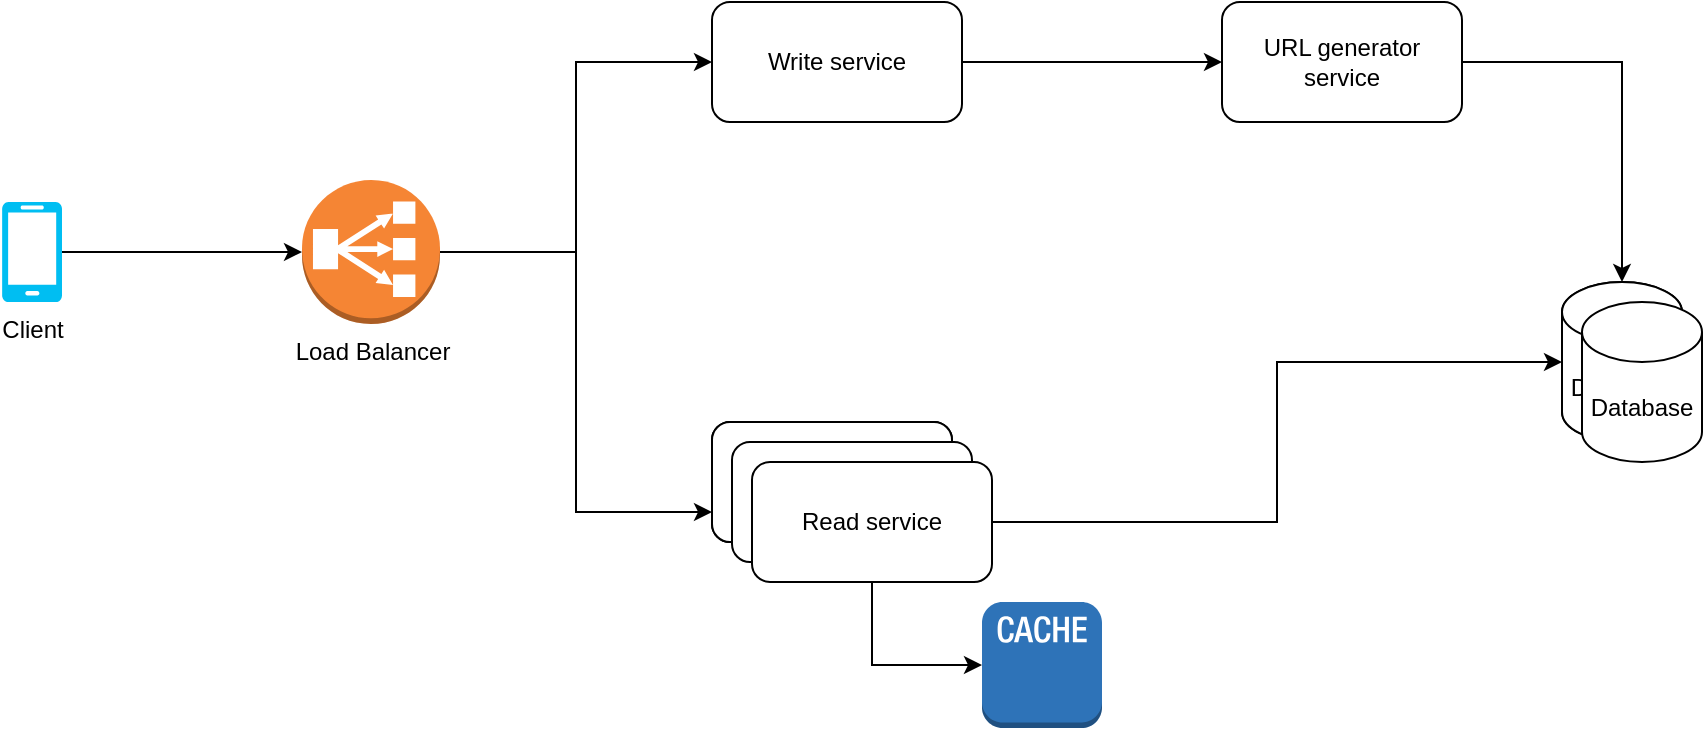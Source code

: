 <mxfile version="24.7.12">
  <diagram name="Page-1" id="Mzoiz4P2WPhJF252s8Bs">
    <mxGraphModel dx="1026" dy="651" grid="1" gridSize="10" guides="1" tooltips="1" connect="1" arrows="1" fold="1" page="1" pageScale="1" pageWidth="850" pageHeight="1100" math="0" shadow="0">
      <root>
        <mxCell id="0" />
        <mxCell id="1" parent="0" />
        <mxCell id="os59JqNCktKEL3DrPtIN-1" value="Client" style="verticalLabelPosition=bottom;html=1;verticalAlign=top;align=center;strokeColor=none;fillColor=#00BEF2;shape=mxgraph.azure.mobile;pointerEvents=1;" vertex="1" parent="1">
          <mxGeometry x="70" y="230" width="30" height="50" as="geometry" />
        </mxCell>
        <mxCell id="os59JqNCktKEL3DrPtIN-12" style="edgeStyle=orthogonalEdgeStyle;rounded=0;orthogonalLoop=1;jettySize=auto;html=1;entryX=0;entryY=0.5;entryDx=0;entryDy=0;" edge="1" parent="1" source="os59JqNCktKEL3DrPtIN-2" target="os59JqNCktKEL3DrPtIN-3">
          <mxGeometry relative="1" as="geometry" />
        </mxCell>
        <mxCell id="os59JqNCktKEL3DrPtIN-13" style="edgeStyle=orthogonalEdgeStyle;rounded=0;orthogonalLoop=1;jettySize=auto;html=1;entryX=0;entryY=0.75;entryDx=0;entryDy=0;" edge="1" parent="1" source="os59JqNCktKEL3DrPtIN-2" target="os59JqNCktKEL3DrPtIN-8">
          <mxGeometry relative="1" as="geometry" />
        </mxCell>
        <mxCell id="os59JqNCktKEL3DrPtIN-2" value="Load Balancer" style="outlineConnect=0;dashed=0;verticalLabelPosition=bottom;verticalAlign=top;align=center;html=1;shape=mxgraph.aws3.classic_load_balancer;fillColor=#F58534;gradientColor=none;" vertex="1" parent="1">
          <mxGeometry x="220" y="219" width="69" height="72" as="geometry" />
        </mxCell>
        <mxCell id="os59JqNCktKEL3DrPtIN-14" style="edgeStyle=orthogonalEdgeStyle;rounded=0;orthogonalLoop=1;jettySize=auto;html=1;entryX=0;entryY=0.5;entryDx=0;entryDy=0;" edge="1" parent="1" source="os59JqNCktKEL3DrPtIN-3" target="os59JqNCktKEL3DrPtIN-5">
          <mxGeometry relative="1" as="geometry" />
        </mxCell>
        <mxCell id="os59JqNCktKEL3DrPtIN-3" value="Write service" style="rounded=1;whiteSpace=wrap;html=1;" vertex="1" parent="1">
          <mxGeometry x="425" y="130" width="125" height="60" as="geometry" />
        </mxCell>
        <mxCell id="os59JqNCktKEL3DrPtIN-4" value="Read service" style="rounded=1;whiteSpace=wrap;html=1;" vertex="1" parent="1">
          <mxGeometry x="425" y="340" width="120" height="60" as="geometry" />
        </mxCell>
        <mxCell id="os59JqNCktKEL3DrPtIN-5" value="URL generator service" style="rounded=1;whiteSpace=wrap;html=1;" vertex="1" parent="1">
          <mxGeometry x="680" y="130" width="120" height="60" as="geometry" />
        </mxCell>
        <mxCell id="os59JqNCktKEL3DrPtIN-6" value="Database" style="shape=cylinder3;whiteSpace=wrap;html=1;boundedLbl=1;backgroundOutline=1;size=15;" vertex="1" parent="1">
          <mxGeometry x="850" y="270" width="60" height="80" as="geometry" />
        </mxCell>
        <mxCell id="os59JqNCktKEL3DrPtIN-7" value="" style="outlineConnect=0;dashed=0;verticalLabelPosition=bottom;verticalAlign=top;align=center;html=1;shape=mxgraph.aws3.cache_node;fillColor=#2E73B8;gradientColor=none;" vertex="1" parent="1">
          <mxGeometry x="560" y="430" width="60" height="63" as="geometry" />
        </mxCell>
        <mxCell id="os59JqNCktKEL3DrPtIN-8" value="Read service" style="rounded=1;whiteSpace=wrap;html=1;" vertex="1" parent="1">
          <mxGeometry x="425" y="340" width="120" height="60" as="geometry" />
        </mxCell>
        <mxCell id="os59JqNCktKEL3DrPtIN-9" value="Read service" style="rounded=1;whiteSpace=wrap;html=1;" vertex="1" parent="1">
          <mxGeometry x="435" y="350" width="120" height="60" as="geometry" />
        </mxCell>
        <mxCell id="os59JqNCktKEL3DrPtIN-10" value="Read service" style="rounded=1;whiteSpace=wrap;html=1;" vertex="1" parent="1">
          <mxGeometry x="445" y="360" width="120" height="60" as="geometry" />
        </mxCell>
        <mxCell id="os59JqNCktKEL3DrPtIN-11" style="edgeStyle=orthogonalEdgeStyle;rounded=0;orthogonalLoop=1;jettySize=auto;html=1;entryX=0;entryY=0.5;entryDx=0;entryDy=0;entryPerimeter=0;" edge="1" parent="1" source="os59JqNCktKEL3DrPtIN-1" target="os59JqNCktKEL3DrPtIN-2">
          <mxGeometry relative="1" as="geometry" />
        </mxCell>
        <mxCell id="os59JqNCktKEL3DrPtIN-15" style="edgeStyle=orthogonalEdgeStyle;rounded=0;orthogonalLoop=1;jettySize=auto;html=1;entryX=0.5;entryY=0;entryDx=0;entryDy=0;entryPerimeter=0;" edge="1" parent="1" source="os59JqNCktKEL3DrPtIN-5" target="os59JqNCktKEL3DrPtIN-6">
          <mxGeometry relative="1" as="geometry" />
        </mxCell>
        <mxCell id="os59JqNCktKEL3DrPtIN-16" style="edgeStyle=orthogonalEdgeStyle;rounded=0;orthogonalLoop=1;jettySize=auto;html=1;entryX=0;entryY=0.5;entryDx=0;entryDy=0;entryPerimeter=0;" edge="1" parent="1" source="os59JqNCktKEL3DrPtIN-10" target="os59JqNCktKEL3DrPtIN-7">
          <mxGeometry relative="1" as="geometry" />
        </mxCell>
        <mxCell id="os59JqNCktKEL3DrPtIN-17" style="edgeStyle=orthogonalEdgeStyle;rounded=0;orthogonalLoop=1;jettySize=auto;html=1;entryX=0;entryY=0.5;entryDx=0;entryDy=0;entryPerimeter=0;" edge="1" parent="1" source="os59JqNCktKEL3DrPtIN-10" target="os59JqNCktKEL3DrPtIN-6">
          <mxGeometry relative="1" as="geometry" />
        </mxCell>
        <mxCell id="os59JqNCktKEL3DrPtIN-18" value="Database" style="shape=cylinder3;whiteSpace=wrap;html=1;boundedLbl=1;backgroundOutline=1;size=15;" vertex="1" parent="1">
          <mxGeometry x="850" y="270" width="60" height="80" as="geometry" />
        </mxCell>
        <mxCell id="os59JqNCktKEL3DrPtIN-19" value="Database" style="shape=cylinder3;whiteSpace=wrap;html=1;boundedLbl=1;backgroundOutline=1;size=15;" vertex="1" parent="1">
          <mxGeometry x="860" y="280" width="60" height="80" as="geometry" />
        </mxCell>
      </root>
    </mxGraphModel>
  </diagram>
</mxfile>
